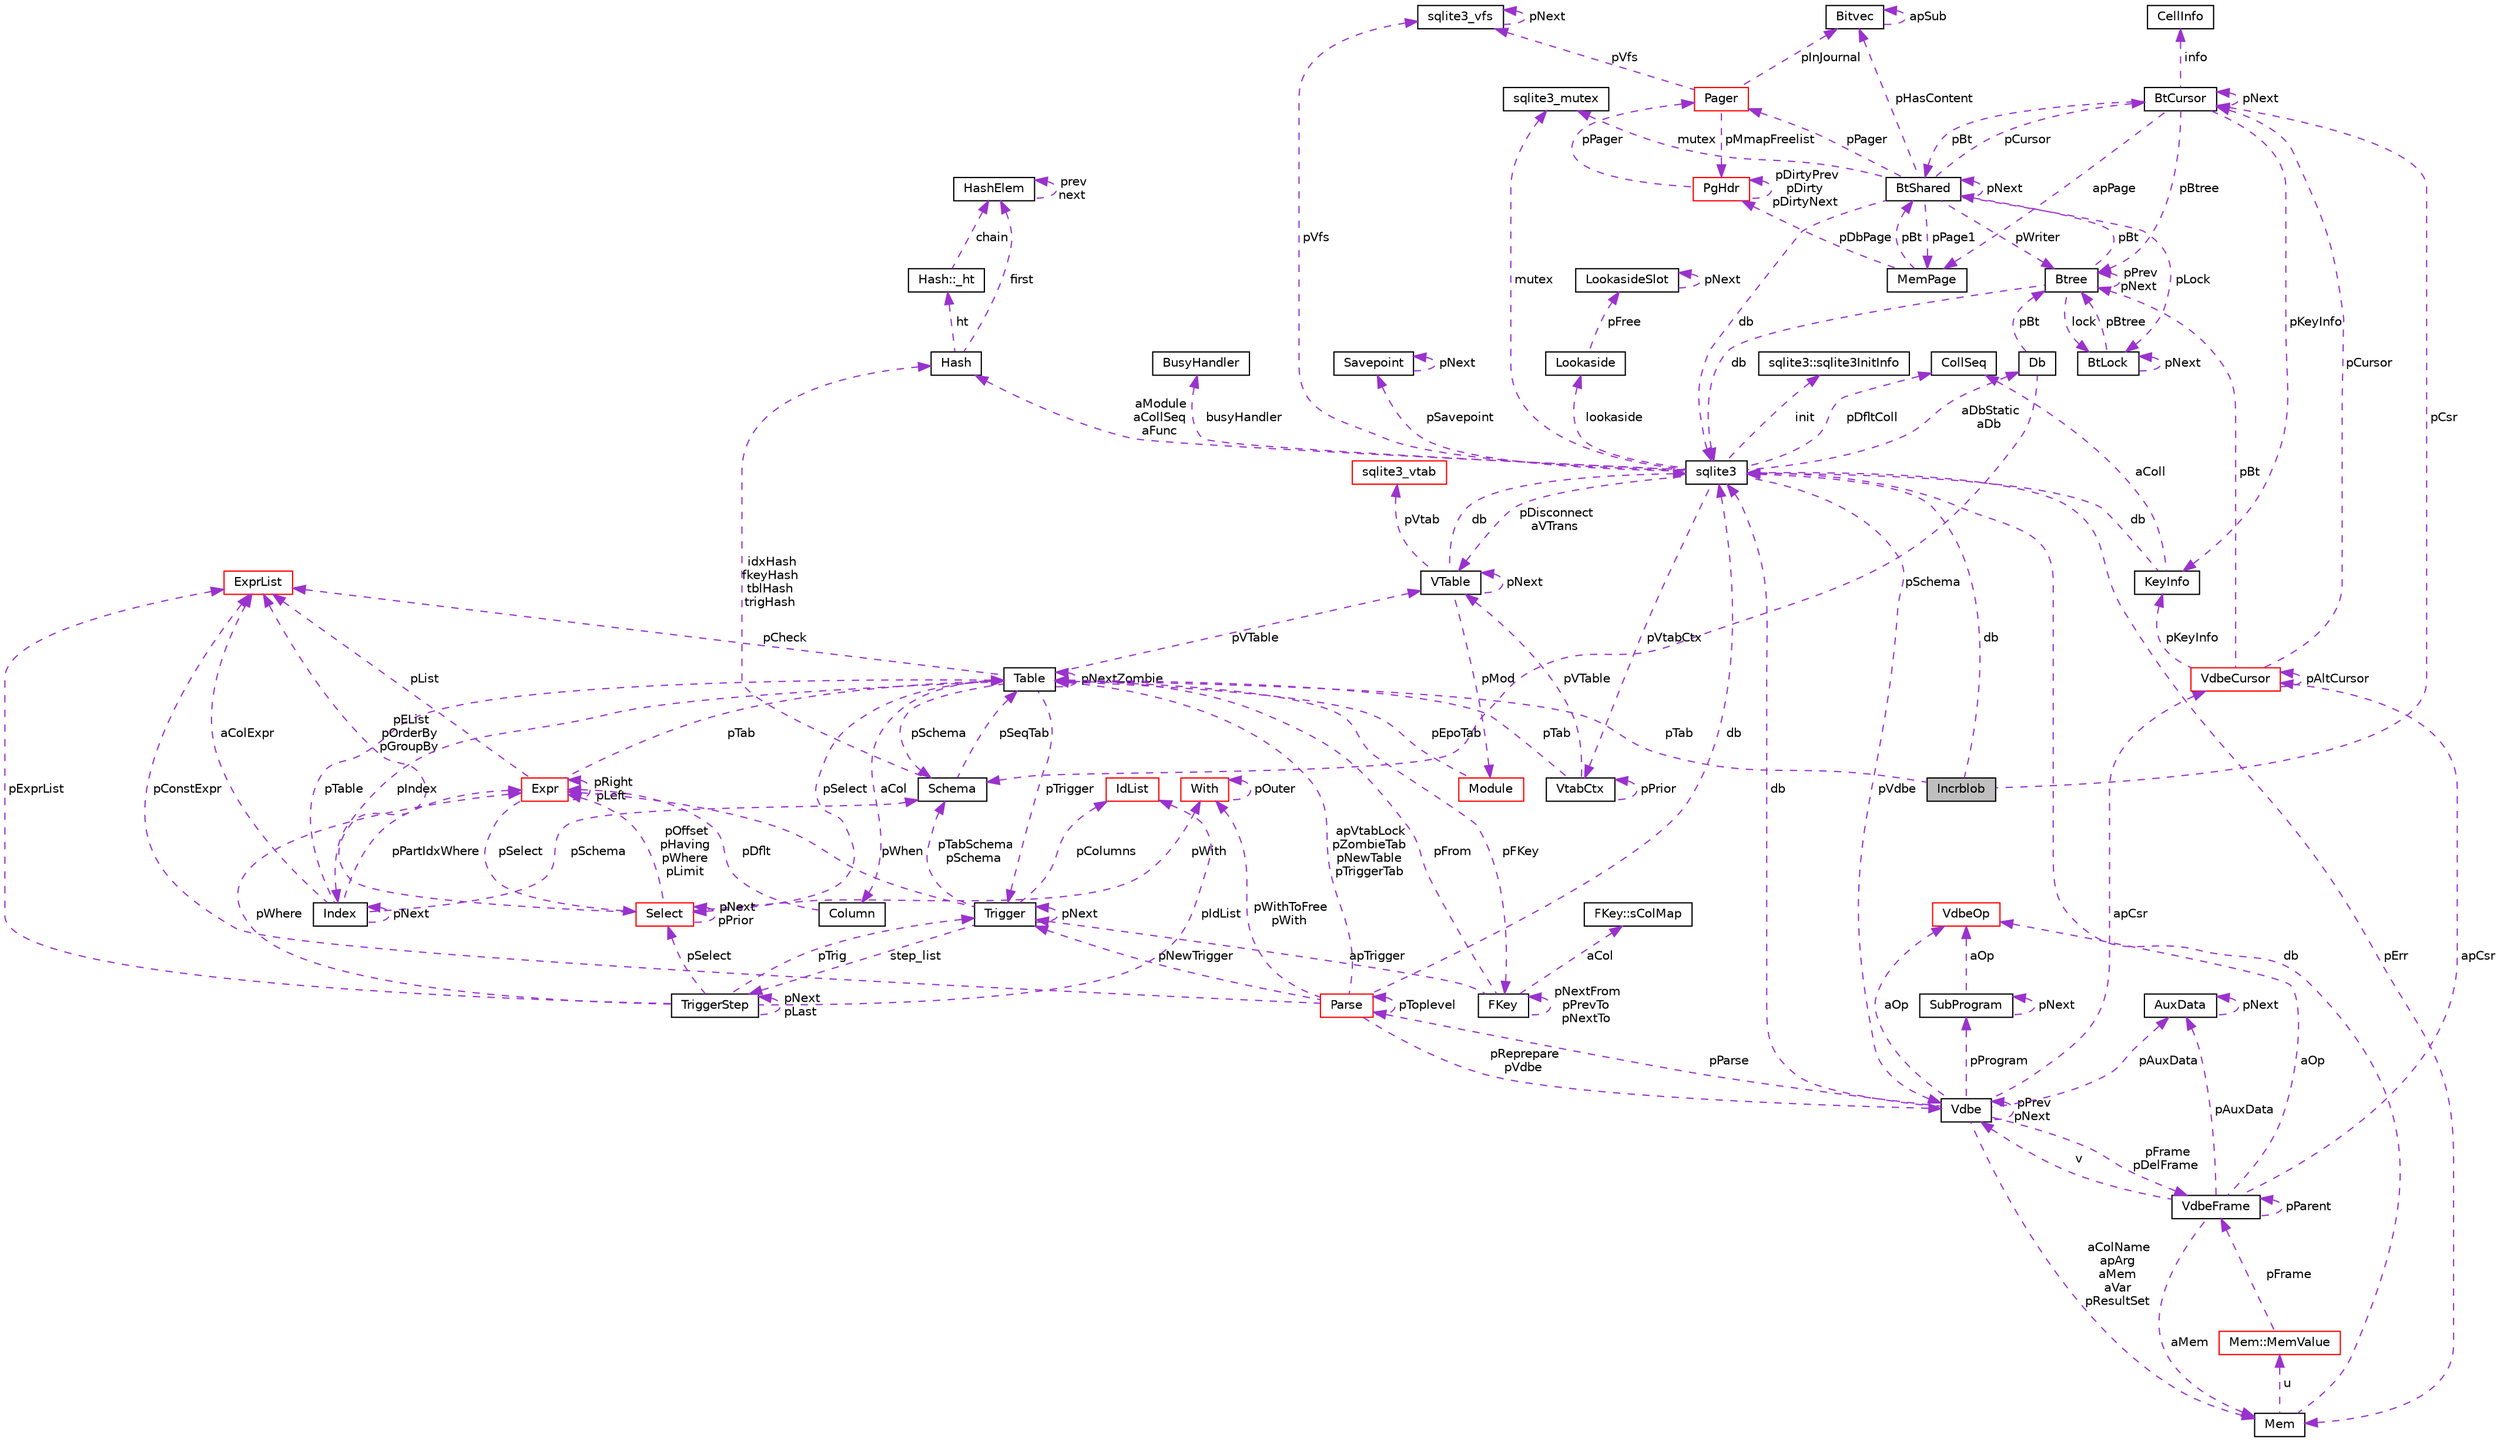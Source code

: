 digraph "Incrblob"
{
  edge [fontname="Helvetica",fontsize="10",labelfontname="Helvetica",labelfontsize="10"];
  node [fontname="Helvetica",fontsize="10",shape=record];
  Node1 [label="Incrblob",height=0.2,width=0.4,color="black", fillcolor="grey75", style="filled", fontcolor="black"];
  Node2 -> Node1 [dir="back",color="darkorchid3",fontsize="10",style="dashed",label=" pCsr" ,fontname="Helvetica"];
  Node2 [label="BtCursor",height=0.2,width=0.4,color="black", fillcolor="white", style="filled",URL="$structBtCursor.html"];
  Node2 -> Node2 [dir="back",color="darkorchid3",fontsize="10",style="dashed",label=" pNext" ,fontname="Helvetica"];
  Node3 -> Node2 [dir="back",color="darkorchid3",fontsize="10",style="dashed",label=" info" ,fontname="Helvetica"];
  Node3 [label="CellInfo",height=0.2,width=0.4,color="black", fillcolor="white", style="filled",URL="$structCellInfo.html"];
  Node4 -> Node2 [dir="back",color="darkorchid3",fontsize="10",style="dashed",label=" pBt" ,fontname="Helvetica"];
  Node4 [label="BtShared",height=0.2,width=0.4,color="black", fillcolor="white", style="filled",URL="$structBtShared.html"];
  Node2 -> Node4 [dir="back",color="darkorchid3",fontsize="10",style="dashed",label=" pCursor" ,fontname="Helvetica"];
  Node4 -> Node4 [dir="back",color="darkorchid3",fontsize="10",style="dashed",label=" pNext" ,fontname="Helvetica"];
  Node5 -> Node4 [dir="back",color="darkorchid3",fontsize="10",style="dashed",label=" db" ,fontname="Helvetica"];
  Node5 [label="sqlite3",height=0.2,width=0.4,color="black", fillcolor="white", style="filled",URL="$structsqlite3.html"];
  Node6 -> Node5 [dir="back",color="darkorchid3",fontsize="10",style="dashed",label=" pErr" ,fontname="Helvetica"];
  Node6 [label="Mem",height=0.2,width=0.4,color="black", fillcolor="white", style="filled",URL="$structMem.html"];
  Node7 -> Node6 [dir="back",color="darkorchid3",fontsize="10",style="dashed",label=" u" ,fontname="Helvetica"];
  Node7 [label="Mem::MemValue",height=0.2,width=0.4,color="red", fillcolor="white", style="filled",URL="$unionMem_1_1MemValue.html"];
  Node8 -> Node7 [dir="back",color="darkorchid3",fontsize="10",style="dashed",label=" pFrame" ,fontname="Helvetica"];
  Node8 [label="VdbeFrame",height=0.2,width=0.4,color="black", fillcolor="white", style="filled",URL="$structVdbeFrame.html"];
  Node6 -> Node8 [dir="back",color="darkorchid3",fontsize="10",style="dashed",label=" aMem" ,fontname="Helvetica"];
  Node9 -> Node8 [dir="back",color="darkorchid3",fontsize="10",style="dashed",label=" v" ,fontname="Helvetica"];
  Node9 [label="Vdbe",height=0.2,width=0.4,color="black", fillcolor="white", style="filled",URL="$structVdbe.html"];
  Node6 -> Node9 [dir="back",color="darkorchid3",fontsize="10",style="dashed",label=" aColName\napArg\naMem\naVar\npResultSet" ,fontname="Helvetica"];
  Node9 -> Node9 [dir="back",color="darkorchid3",fontsize="10",style="dashed",label=" pPrev\npNext" ,fontname="Helvetica"];
  Node5 -> Node9 [dir="back",color="darkorchid3",fontsize="10",style="dashed",label=" db" ,fontname="Helvetica"];
  Node8 -> Node9 [dir="back",color="darkorchid3",fontsize="10",style="dashed",label=" pFrame\npDelFrame" ,fontname="Helvetica"];
  Node10 -> Node9 [dir="back",color="darkorchid3",fontsize="10",style="dashed",label=" pAuxData" ,fontname="Helvetica"];
  Node10 [label="AuxData",height=0.2,width=0.4,color="black", fillcolor="white", style="filled",URL="$structAuxData.html"];
  Node10 -> Node10 [dir="back",color="darkorchid3",fontsize="10",style="dashed",label=" pNext" ,fontname="Helvetica"];
  Node11 -> Node9 [dir="back",color="darkorchid3",fontsize="10",style="dashed",label=" pProgram" ,fontname="Helvetica"];
  Node11 [label="SubProgram",height=0.2,width=0.4,color="black", fillcolor="white", style="filled",URL="$structSubProgram.html"];
  Node11 -> Node11 [dir="back",color="darkorchid3",fontsize="10",style="dashed",label=" pNext" ,fontname="Helvetica"];
  Node12 -> Node11 [dir="back",color="darkorchid3",fontsize="10",style="dashed",label=" aOp" ,fontname="Helvetica"];
  Node12 [label="VdbeOp",height=0.2,width=0.4,color="red", fillcolor="white", style="filled",URL="$structVdbeOp.html"];
  Node13 -> Node9 [dir="back",color="darkorchid3",fontsize="10",style="dashed",label=" apCsr" ,fontname="Helvetica"];
  Node13 [label="VdbeCursor",height=0.2,width=0.4,color="red", fillcolor="white", style="filled",URL="$structVdbeCursor.html"];
  Node2 -> Node13 [dir="back",color="darkorchid3",fontsize="10",style="dashed",label=" pCursor" ,fontname="Helvetica"];
  Node13 -> Node13 [dir="back",color="darkorchid3",fontsize="10",style="dashed",label=" pAltCursor" ,fontname="Helvetica"];
  Node14 -> Node13 [dir="back",color="darkorchid3",fontsize="10",style="dashed",label=" pKeyInfo" ,fontname="Helvetica"];
  Node14 [label="KeyInfo",height=0.2,width=0.4,color="black", fillcolor="white", style="filled",URL="$structKeyInfo.html"];
  Node5 -> Node14 [dir="back",color="darkorchid3",fontsize="10",style="dashed",label=" db" ,fontname="Helvetica"];
  Node15 -> Node14 [dir="back",color="darkorchid3",fontsize="10",style="dashed",label=" aColl" ,fontname="Helvetica"];
  Node15 [label="CollSeq",height=0.2,width=0.4,color="black", fillcolor="white", style="filled",URL="$structCollSeq.html"];
  Node16 -> Node13 [dir="back",color="darkorchid3",fontsize="10",style="dashed",label=" pBt" ,fontname="Helvetica"];
  Node16 [label="Btree",height=0.2,width=0.4,color="black", fillcolor="white", style="filled",URL="$structBtree.html"];
  Node4 -> Node16 [dir="back",color="darkorchid3",fontsize="10",style="dashed",label=" pBt" ,fontname="Helvetica"];
  Node5 -> Node16 [dir="back",color="darkorchid3",fontsize="10",style="dashed",label=" db" ,fontname="Helvetica"];
  Node17 -> Node16 [dir="back",color="darkorchid3",fontsize="10",style="dashed",label=" lock" ,fontname="Helvetica"];
  Node17 [label="BtLock",height=0.2,width=0.4,color="black", fillcolor="white", style="filled",URL="$structBtLock.html"];
  Node17 -> Node17 [dir="back",color="darkorchid3",fontsize="10",style="dashed",label=" pNext" ,fontname="Helvetica"];
  Node16 -> Node17 [dir="back",color="darkorchid3",fontsize="10",style="dashed",label=" pBtree" ,fontname="Helvetica"];
  Node16 -> Node16 [dir="back",color="darkorchid3",fontsize="10",style="dashed",label=" pPrev\npNext" ,fontname="Helvetica"];
  Node18 -> Node9 [dir="back",color="darkorchid3",fontsize="10",style="dashed",label=" pParse" ,fontname="Helvetica"];
  Node18 [label="Parse",height=0.2,width=0.4,color="red", fillcolor="white", style="filled",URL="$structParse.html"];
  Node9 -> Node18 [dir="back",color="darkorchid3",fontsize="10",style="dashed",label=" pReprepare\npVdbe" ,fontname="Helvetica"];
  Node5 -> Node18 [dir="back",color="darkorchid3",fontsize="10",style="dashed",label=" db" ,fontname="Helvetica"];
  Node19 -> Node18 [dir="back",color="darkorchid3",fontsize="10",style="dashed",label=" pWithToFree\npWith" ,fontname="Helvetica"];
  Node19 [label="With",height=0.2,width=0.4,color="red", fillcolor="white", style="filled",URL="$structWith.html"];
  Node19 -> Node19 [dir="back",color="darkorchid3",fontsize="10",style="dashed",label=" pOuter" ,fontname="Helvetica"];
  Node20 -> Node18 [dir="back",color="darkorchid3",fontsize="10",style="dashed",label=" apVtabLock\npZombieTab\npNewTable\npTriggerTab" ,fontname="Helvetica"];
  Node20 [label="Table",height=0.2,width=0.4,color="black", fillcolor="white", style="filled",URL="$structTable.html"];
  Node21 -> Node20 [dir="back",color="darkorchid3",fontsize="10",style="dashed",label=" pSchema" ,fontname="Helvetica"];
  Node21 [label="Schema",height=0.2,width=0.4,color="black", fillcolor="white", style="filled",URL="$structSchema.html"];
  Node20 -> Node21 [dir="back",color="darkorchid3",fontsize="10",style="dashed",label=" pSeqTab" ,fontname="Helvetica"];
  Node22 -> Node21 [dir="back",color="darkorchid3",fontsize="10",style="dashed",label=" idxHash\nfkeyHash\ntblHash\ntrigHash" ,fontname="Helvetica"];
  Node22 [label="Hash",height=0.2,width=0.4,color="black", fillcolor="white", style="filled",URL="$structHash.html"];
  Node23 -> Node22 [dir="back",color="darkorchid3",fontsize="10",style="dashed",label=" ht" ,fontname="Helvetica"];
  Node23 [label="Hash::_ht",height=0.2,width=0.4,color="black", fillcolor="white", style="filled",URL="$structHash_1_1__ht.html"];
  Node24 -> Node23 [dir="back",color="darkorchid3",fontsize="10",style="dashed",label=" chain" ,fontname="Helvetica"];
  Node24 [label="HashElem",height=0.2,width=0.4,color="black", fillcolor="white", style="filled",URL="$structHashElem.html"];
  Node24 -> Node24 [dir="back",color="darkorchid3",fontsize="10",style="dashed",label=" prev\nnext" ,fontname="Helvetica"];
  Node24 -> Node22 [dir="back",color="darkorchid3",fontsize="10",style="dashed",label=" first" ,fontname="Helvetica"];
  Node25 -> Node20 [dir="back",color="darkorchid3",fontsize="10",style="dashed",label=" aCol" ,fontname="Helvetica"];
  Node25 [label="Column",height=0.2,width=0.4,color="black", fillcolor="white", style="filled",URL="$structColumn.html"];
  Node26 -> Node25 [dir="back",color="darkorchid3",fontsize="10",style="dashed",label=" pDflt" ,fontname="Helvetica"];
  Node26 [label="Expr",height=0.2,width=0.4,color="red", fillcolor="white", style="filled",URL="$structExpr.html"];
  Node26 -> Node26 [dir="back",color="darkorchid3",fontsize="10",style="dashed",label=" pRight\npLeft" ,fontname="Helvetica"];
  Node20 -> Node26 [dir="back",color="darkorchid3",fontsize="10",style="dashed",label=" pTab" ,fontname="Helvetica"];
  Node27 -> Node26 [dir="back",color="darkorchid3",fontsize="10",style="dashed",label=" pSelect" ,fontname="Helvetica"];
  Node27 [label="Select",height=0.2,width=0.4,color="red", fillcolor="white", style="filled",URL="$structSelect.html"];
  Node26 -> Node27 [dir="back",color="darkorchid3",fontsize="10",style="dashed",label=" pOffset\npHaving\npWhere\npLimit" ,fontname="Helvetica"];
  Node19 -> Node27 [dir="back",color="darkorchid3",fontsize="10",style="dashed",label=" pWith" ,fontname="Helvetica"];
  Node27 -> Node27 [dir="back",color="darkorchid3",fontsize="10",style="dashed",label=" pNext\npPrior" ,fontname="Helvetica"];
  Node28 -> Node27 [dir="back",color="darkorchid3",fontsize="10",style="dashed",label=" pEList\npOrderBy\npGroupBy" ,fontname="Helvetica"];
  Node28 [label="ExprList",height=0.2,width=0.4,color="red", fillcolor="white", style="filled",URL="$structExprList.html"];
  Node28 -> Node26 [dir="back",color="darkorchid3",fontsize="10",style="dashed",label=" pList" ,fontname="Helvetica"];
  Node29 -> Node20 [dir="back",color="darkorchid3",fontsize="10",style="dashed",label=" pFKey" ,fontname="Helvetica"];
  Node29 [label="FKey",height=0.2,width=0.4,color="black", fillcolor="white", style="filled",URL="$structFKey.html"];
  Node30 -> Node29 [dir="back",color="darkorchid3",fontsize="10",style="dashed",label=" aCol" ,fontname="Helvetica"];
  Node30 [label="FKey::sColMap",height=0.2,width=0.4,color="black", fillcolor="white", style="filled",URL="$structFKey_1_1sColMap.html"];
  Node29 -> Node29 [dir="back",color="darkorchid3",fontsize="10",style="dashed",label=" pNextFrom\npPrevTo\npNextTo" ,fontname="Helvetica"];
  Node20 -> Node29 [dir="back",color="darkorchid3",fontsize="10",style="dashed",label=" pFrom" ,fontname="Helvetica"];
  Node31 -> Node29 [dir="back",color="darkorchid3",fontsize="10",style="dashed",label=" apTrigger" ,fontname="Helvetica"];
  Node31 [label="Trigger",height=0.2,width=0.4,color="black", fillcolor="white", style="filled",URL="$structTrigger.html"];
  Node32 -> Node31 [dir="back",color="darkorchid3",fontsize="10",style="dashed",label=" step_list" ,fontname="Helvetica"];
  Node32 [label="TriggerStep",height=0.2,width=0.4,color="black", fillcolor="white", style="filled",URL="$structTriggerStep.html"];
  Node32 -> Node32 [dir="back",color="darkorchid3",fontsize="10",style="dashed",label=" pNext\npLast" ,fontname="Helvetica"];
  Node26 -> Node32 [dir="back",color="darkorchid3",fontsize="10",style="dashed",label=" pWhere" ,fontname="Helvetica"];
  Node33 -> Node32 [dir="back",color="darkorchid3",fontsize="10",style="dashed",label=" pIdList" ,fontname="Helvetica"];
  Node33 [label="IdList",height=0.2,width=0.4,color="red", fillcolor="white", style="filled",URL="$structIdList.html"];
  Node27 -> Node32 [dir="back",color="darkorchid3",fontsize="10",style="dashed",label=" pSelect" ,fontname="Helvetica"];
  Node31 -> Node32 [dir="back",color="darkorchid3",fontsize="10",style="dashed",label=" pTrig" ,fontname="Helvetica"];
  Node28 -> Node32 [dir="back",color="darkorchid3",fontsize="10",style="dashed",label=" pExprList" ,fontname="Helvetica"];
  Node21 -> Node31 [dir="back",color="darkorchid3",fontsize="10",style="dashed",label=" pTabSchema\npSchema" ,fontname="Helvetica"];
  Node26 -> Node31 [dir="back",color="darkorchid3",fontsize="10",style="dashed",label=" pWhen" ,fontname="Helvetica"];
  Node33 -> Node31 [dir="back",color="darkorchid3",fontsize="10",style="dashed",label=" pColumns" ,fontname="Helvetica"];
  Node31 -> Node31 [dir="back",color="darkorchid3",fontsize="10",style="dashed",label=" pNext" ,fontname="Helvetica"];
  Node34 -> Node20 [dir="back",color="darkorchid3",fontsize="10",style="dashed",label=" pVTable" ,fontname="Helvetica"];
  Node34 [label="VTable",height=0.2,width=0.4,color="black", fillcolor="white", style="filled",URL="$structVTable.html"];
  Node5 -> Node34 [dir="back",color="darkorchid3",fontsize="10",style="dashed",label=" db" ,fontname="Helvetica"];
  Node34 -> Node34 [dir="back",color="darkorchid3",fontsize="10",style="dashed",label=" pNext" ,fontname="Helvetica"];
  Node35 -> Node34 [dir="back",color="darkorchid3",fontsize="10",style="dashed",label=" pMod" ,fontname="Helvetica"];
  Node35 [label="Module",height=0.2,width=0.4,color="red", fillcolor="white", style="filled",URL="$structModule.html"];
  Node20 -> Node35 [dir="back",color="darkorchid3",fontsize="10",style="dashed",label=" pEpoTab" ,fontname="Helvetica"];
  Node36 -> Node34 [dir="back",color="darkorchid3",fontsize="10",style="dashed",label=" pVtab" ,fontname="Helvetica"];
  Node36 [label="sqlite3_vtab",height=0.2,width=0.4,color="red", fillcolor="white", style="filled",URL="$structsqlite3__vtab.html"];
  Node20 -> Node20 [dir="back",color="darkorchid3",fontsize="10",style="dashed",label=" pNextZombie" ,fontname="Helvetica"];
  Node31 -> Node20 [dir="back",color="darkorchid3",fontsize="10",style="dashed",label=" pTrigger" ,fontname="Helvetica"];
  Node27 -> Node20 [dir="back",color="darkorchid3",fontsize="10",style="dashed",label=" pSelect" ,fontname="Helvetica"];
  Node28 -> Node20 [dir="back",color="darkorchid3",fontsize="10",style="dashed",label=" pCheck" ,fontname="Helvetica"];
  Node37 -> Node20 [dir="back",color="darkorchid3",fontsize="10",style="dashed",label=" pIndex" ,fontname="Helvetica"];
  Node37 [label="Index",height=0.2,width=0.4,color="black", fillcolor="white", style="filled",URL="$structIndex.html"];
  Node21 -> Node37 [dir="back",color="darkorchid3",fontsize="10",style="dashed",label=" pSchema" ,fontname="Helvetica"];
  Node26 -> Node37 [dir="back",color="darkorchid3",fontsize="10",style="dashed",label=" pPartIdxWhere" ,fontname="Helvetica"];
  Node20 -> Node37 [dir="back",color="darkorchid3",fontsize="10",style="dashed",label=" pTable" ,fontname="Helvetica"];
  Node28 -> Node37 [dir="back",color="darkorchid3",fontsize="10",style="dashed",label=" aColExpr" ,fontname="Helvetica"];
  Node37 -> Node37 [dir="back",color="darkorchid3",fontsize="10",style="dashed",label=" pNext" ,fontname="Helvetica"];
  Node31 -> Node18 [dir="back",color="darkorchid3",fontsize="10",style="dashed",label=" pNewTrigger" ,fontname="Helvetica"];
  Node28 -> Node18 [dir="back",color="darkorchid3",fontsize="10",style="dashed",label=" pConstExpr" ,fontname="Helvetica"];
  Node18 -> Node18 [dir="back",color="darkorchid3",fontsize="10",style="dashed",label=" pToplevel" ,fontname="Helvetica"];
  Node12 -> Node9 [dir="back",color="darkorchid3",fontsize="10",style="dashed",label=" aOp" ,fontname="Helvetica"];
  Node8 -> Node8 [dir="back",color="darkorchid3",fontsize="10",style="dashed",label=" pParent" ,fontname="Helvetica"];
  Node10 -> Node8 [dir="back",color="darkorchid3",fontsize="10",style="dashed",label=" pAuxData" ,fontname="Helvetica"];
  Node13 -> Node8 [dir="back",color="darkorchid3",fontsize="10",style="dashed",label=" apCsr" ,fontname="Helvetica"];
  Node12 -> Node8 [dir="back",color="darkorchid3",fontsize="10",style="dashed",label=" aOp" ,fontname="Helvetica"];
  Node5 -> Node6 [dir="back",color="darkorchid3",fontsize="10",style="dashed",label=" db" ,fontname="Helvetica"];
  Node9 -> Node5 [dir="back",color="darkorchid3",fontsize="10",style="dashed",label=" pVdbe" ,fontname="Helvetica"];
  Node38 -> Node5 [dir="back",color="darkorchid3",fontsize="10",style="dashed",label=" pSavepoint" ,fontname="Helvetica"];
  Node38 [label="Savepoint",height=0.2,width=0.4,color="black", fillcolor="white", style="filled",URL="$structSavepoint.html"];
  Node38 -> Node38 [dir="back",color="darkorchid3",fontsize="10",style="dashed",label=" pNext" ,fontname="Helvetica"];
  Node39 -> Node5 [dir="back",color="darkorchid3",fontsize="10",style="dashed",label=" lookaside" ,fontname="Helvetica"];
  Node39 [label="Lookaside",height=0.2,width=0.4,color="black", fillcolor="white", style="filled",URL="$structLookaside.html"];
  Node40 -> Node39 [dir="back",color="darkorchid3",fontsize="10",style="dashed",label=" pFree" ,fontname="Helvetica"];
  Node40 [label="LookasideSlot",height=0.2,width=0.4,color="black", fillcolor="white", style="filled",URL="$structLookasideSlot.html"];
  Node40 -> Node40 [dir="back",color="darkorchid3",fontsize="10",style="dashed",label=" pNext" ,fontname="Helvetica"];
  Node41 -> Node5 [dir="back",color="darkorchid3",fontsize="10",style="dashed",label=" mutex" ,fontname="Helvetica"];
  Node41 [label="sqlite3_mutex",height=0.2,width=0.4,color="black", fillcolor="white", style="filled",URL="$structsqlite3__mutex.html"];
  Node42 -> Node5 [dir="back",color="darkorchid3",fontsize="10",style="dashed",label=" pVfs" ,fontname="Helvetica"];
  Node42 [label="sqlite3_vfs",height=0.2,width=0.4,color="black", fillcolor="white", style="filled",URL="$structsqlite3__vfs.html"];
  Node42 -> Node42 [dir="back",color="darkorchid3",fontsize="10",style="dashed",label=" pNext" ,fontname="Helvetica"];
  Node43 -> Node5 [dir="back",color="darkorchid3",fontsize="10",style="dashed",label=" init" ,fontname="Helvetica"];
  Node43 [label="sqlite3::sqlite3InitInfo",height=0.2,width=0.4,color="black", fillcolor="white", style="filled",URL="$structsqlite3_1_1sqlite3InitInfo.html"];
  Node44 -> Node5 [dir="back",color="darkorchid3",fontsize="10",style="dashed",label=" busyHandler" ,fontname="Helvetica"];
  Node44 [label="BusyHandler",height=0.2,width=0.4,color="black", fillcolor="white", style="filled",URL="$structBusyHandler.html"];
  Node45 -> Node5 [dir="back",color="darkorchid3",fontsize="10",style="dashed",label=" pVtabCtx" ,fontname="Helvetica"];
  Node45 [label="VtabCtx",height=0.2,width=0.4,color="black", fillcolor="white", style="filled",URL="$structVtabCtx.html"];
  Node45 -> Node45 [dir="back",color="darkorchid3",fontsize="10",style="dashed",label=" pPrior" ,fontname="Helvetica"];
  Node34 -> Node45 [dir="back",color="darkorchid3",fontsize="10",style="dashed",label=" pVTable" ,fontname="Helvetica"];
  Node20 -> Node45 [dir="back",color="darkorchid3",fontsize="10",style="dashed",label=" pTab" ,fontname="Helvetica"];
  Node15 -> Node5 [dir="back",color="darkorchid3",fontsize="10",style="dashed",label=" pDfltColl" ,fontname="Helvetica"];
  Node34 -> Node5 [dir="back",color="darkorchid3",fontsize="10",style="dashed",label=" pDisconnect\naVTrans" ,fontname="Helvetica"];
  Node46 -> Node5 [dir="back",color="darkorchid3",fontsize="10",style="dashed",label=" aDbStatic\naDb" ,fontname="Helvetica"];
  Node46 [label="Db",height=0.2,width=0.4,color="black", fillcolor="white", style="filled",URL="$structDb.html"];
  Node21 -> Node46 [dir="back",color="darkorchid3",fontsize="10",style="dashed",label=" pSchema" ,fontname="Helvetica"];
  Node16 -> Node46 [dir="back",color="darkorchid3",fontsize="10",style="dashed",label=" pBt" ,fontname="Helvetica"];
  Node22 -> Node5 [dir="back",color="darkorchid3",fontsize="10",style="dashed",label=" aModule\naCollSeq\naFunc" ,fontname="Helvetica"];
  Node47 -> Node4 [dir="back",color="darkorchid3",fontsize="10",style="dashed",label=" pHasContent" ,fontname="Helvetica"];
  Node47 [label="Bitvec",height=0.2,width=0.4,color="black", fillcolor="white", style="filled",URL="$structBitvec.html"];
  Node47 -> Node47 [dir="back",color="darkorchid3",fontsize="10",style="dashed",label=" apSub" ,fontname="Helvetica"];
  Node41 -> Node4 [dir="back",color="darkorchid3",fontsize="10",style="dashed",label=" mutex" ,fontname="Helvetica"];
  Node17 -> Node4 [dir="back",color="darkorchid3",fontsize="10",style="dashed",label=" pLock" ,fontname="Helvetica"];
  Node48 -> Node4 [dir="back",color="darkorchid3",fontsize="10",style="dashed",label=" pPage1" ,fontname="Helvetica"];
  Node48 [label="MemPage",height=0.2,width=0.4,color="black", fillcolor="white", style="filled",URL="$structMemPage.html"];
  Node4 -> Node48 [dir="back",color="darkorchid3",fontsize="10",style="dashed",label=" pBt" ,fontname="Helvetica"];
  Node49 -> Node48 [dir="back",color="darkorchid3",fontsize="10",style="dashed",label=" pDbPage" ,fontname="Helvetica"];
  Node49 [label="PgHdr",height=0.2,width=0.4,color="red", fillcolor="white", style="filled",URL="$structPgHdr.html"];
  Node49 -> Node49 [dir="back",color="darkorchid3",fontsize="10",style="dashed",label=" pDirtyPrev\npDirty\npDirtyNext" ,fontname="Helvetica"];
  Node50 -> Node49 [dir="back",color="darkorchid3",fontsize="10",style="dashed",label=" pPager" ,fontname="Helvetica"];
  Node50 [label="Pager",height=0.2,width=0.4,color="red", fillcolor="white", style="filled",URL="$structPager.html"];
  Node47 -> Node50 [dir="back",color="darkorchid3",fontsize="10",style="dashed",label=" pInJournal" ,fontname="Helvetica"];
  Node42 -> Node50 [dir="back",color="darkorchid3",fontsize="10",style="dashed",label=" pVfs" ,fontname="Helvetica"];
  Node49 -> Node50 [dir="back",color="darkorchid3",fontsize="10",style="dashed",label=" pMmapFreelist" ,fontname="Helvetica"];
  Node16 -> Node4 [dir="back",color="darkorchid3",fontsize="10",style="dashed",label=" pWriter" ,fontname="Helvetica"];
  Node50 -> Node4 [dir="back",color="darkorchid3",fontsize="10",style="dashed",label=" pPager" ,fontname="Helvetica"];
  Node48 -> Node2 [dir="back",color="darkorchid3",fontsize="10",style="dashed",label=" apPage" ,fontname="Helvetica"];
  Node14 -> Node2 [dir="back",color="darkorchid3",fontsize="10",style="dashed",label=" pKeyInfo" ,fontname="Helvetica"];
  Node16 -> Node2 [dir="back",color="darkorchid3",fontsize="10",style="dashed",label=" pBtree" ,fontname="Helvetica"];
  Node5 -> Node1 [dir="back",color="darkorchid3",fontsize="10",style="dashed",label=" db" ,fontname="Helvetica"];
  Node20 -> Node1 [dir="back",color="darkorchid3",fontsize="10",style="dashed",label=" pTab" ,fontname="Helvetica"];
}
